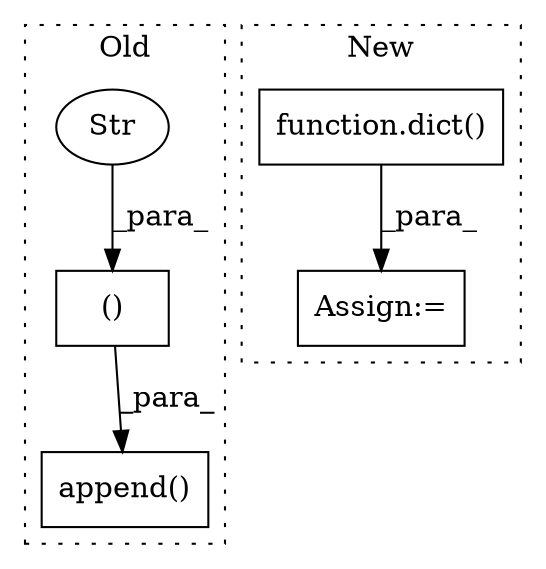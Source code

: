 digraph G {
subgraph cluster0 {
1 [label="()" a="54" s="12152" l="26" shape="box"];
3 [label="Str" a="66" s="12148" l="4" shape="ellipse"];
4 [label="append()" a="75" s="11900,12245" l="18,1" shape="box"];
label = "Old";
style="dotted";
}
subgraph cluster1 {
2 [label="function.dict()" a="75" s="12789" l="114" shape="box"];
5 [label="Assign:=" a="68" s="12786" l="3" shape="box"];
label = "New";
style="dotted";
}
1 -> 4 [label="_para_"];
2 -> 5 [label="_para_"];
3 -> 1 [label="_para_"];
}